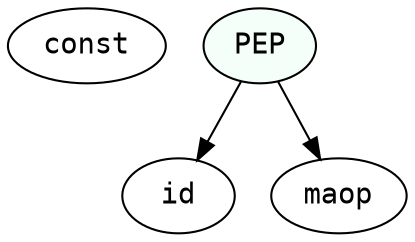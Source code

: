 digraph print {
 1 [label="const", fontname="monospace"];
 2 [label="id", fontname="monospace"];
 3 [label="maop", fontname="monospace"];
 4 [label="PEP", fontname="monospace", style=filled, fillcolor=mintcream];
 4->3
 4->2
 }
 